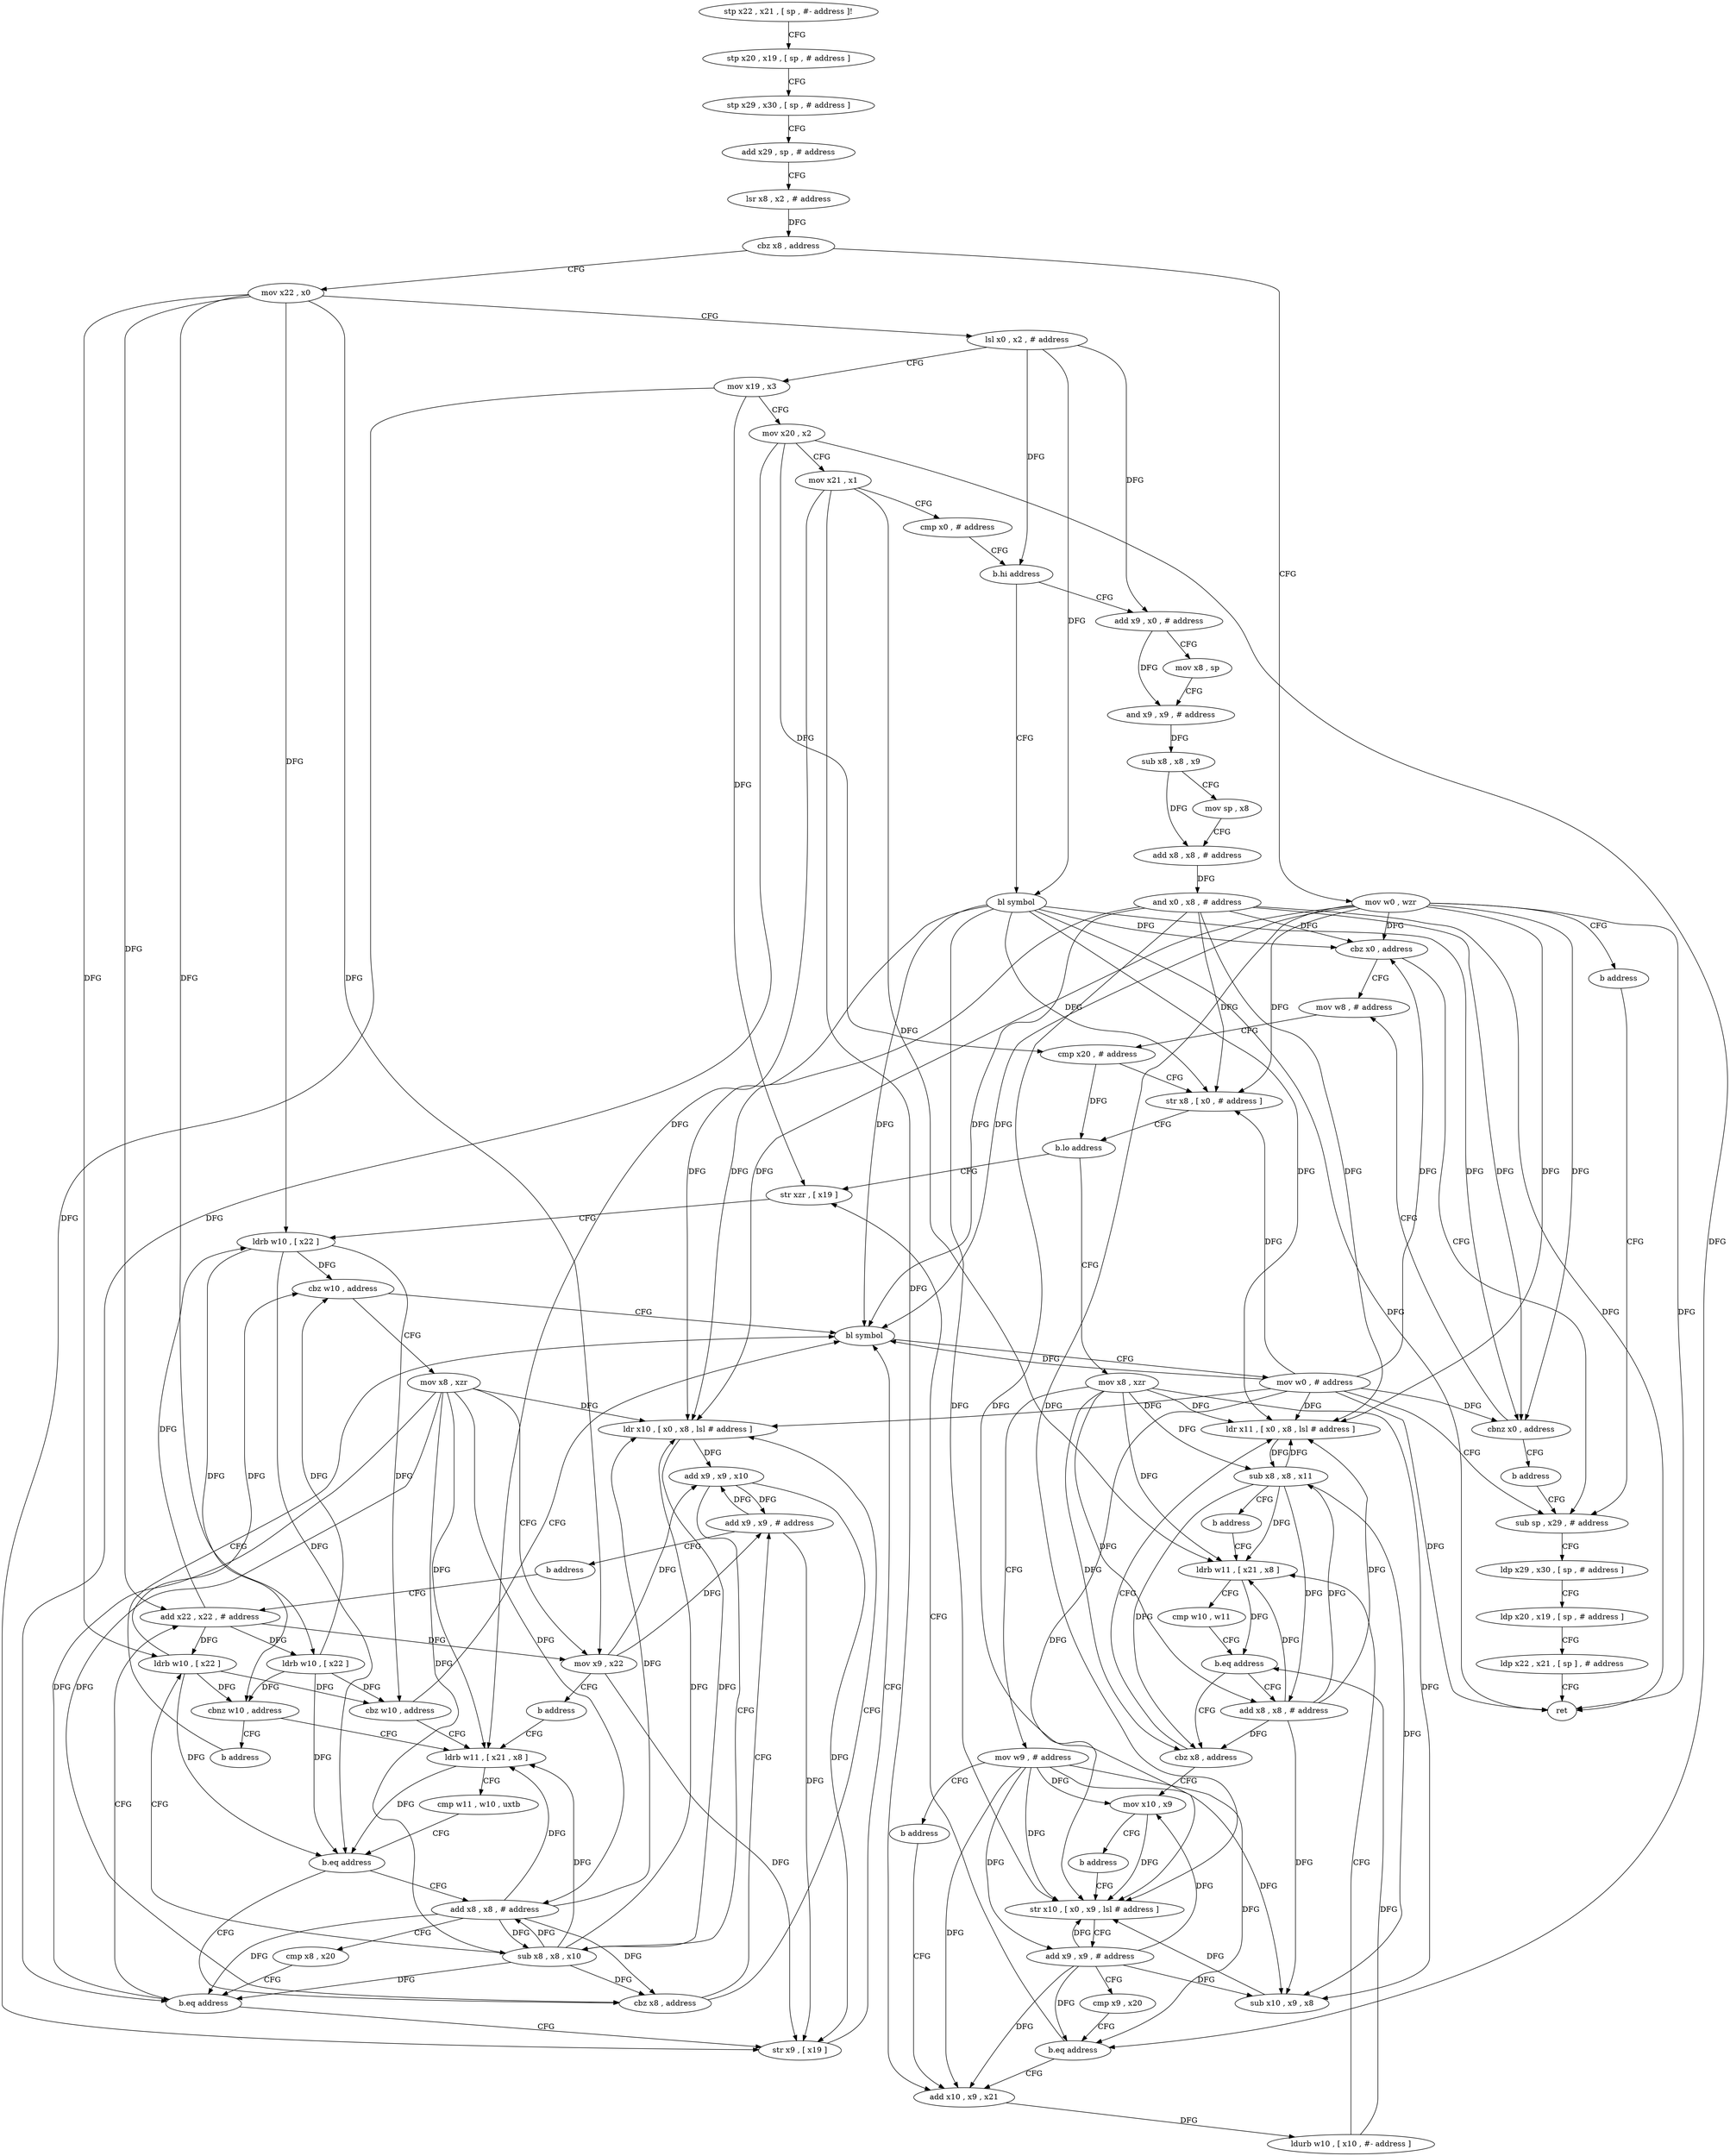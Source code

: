 digraph "func" {
"4260976" [label = "stp x22 , x21 , [ sp , #- address ]!" ]
"4260980" [label = "stp x20 , x19 , [ sp , # address ]" ]
"4260984" [label = "stp x29 , x30 , [ sp , # address ]" ]
"4260988" [label = "add x29 , sp , # address" ]
"4260992" [label = "lsr x8 , x2 , # address" ]
"4260996" [label = "cbz x8 , address" ]
"4261008" [label = "mov x22 , x0" ]
"4261000" [label = "mov w0 , wzr" ]
"4261012" [label = "lsl x0 , x2 , # address" ]
"4261016" [label = "mov x19 , x3" ]
"4261020" [label = "mov x20 , x2" ]
"4261024" [label = "mov x21 , x1" ]
"4261028" [label = "cmp x0 , # address" ]
"4261032" [label = "b.hi address" ]
"4261072" [label = "bl symbol" ]
"4261036" [label = "add x9 , x0 , # address" ]
"4261004" [label = "b address" ]
"4261284" [label = "sub sp , x29 , # address" ]
"4261076" [label = "cbz x0 , address" ]
"4261080" [label = "mov w8 , # address" ]
"4261040" [label = "mov x8 , sp" ]
"4261044" [label = "and x9 , x9 , # address" ]
"4261048" [label = "sub x8 , x8 , x9" ]
"4261052" [label = "mov sp , x8" ]
"4261056" [label = "add x8 , x8 , # address" ]
"4261060" [label = "and x0 , x8 , # address" ]
"4261064" [label = "cbnz x0 , address" ]
"4261068" [label = "b address" ]
"4261288" [label = "ldp x29 , x30 , [ sp , # address ]" ]
"4261292" [label = "ldp x20 , x19 , [ sp , # address ]" ]
"4261296" [label = "ldp x22 , x21 , [ sp ] , # address" ]
"4261300" [label = "ret" ]
"4261084" [label = "cmp x20 , # address" ]
"4261088" [label = "str x8 , [ x0 , # address ]" ]
"4261092" [label = "b.lo address" ]
"4261176" [label = "str xzr , [ x19 ]" ]
"4261096" [label = "mov x8 , xzr" ]
"4261180" [label = "ldrb w10 , [ x22 ]" ]
"4261184" [label = "cbz w10 , address" ]
"4261276" [label = "bl symbol" ]
"4261188" [label = "mov x8 , xzr" ]
"4261100" [label = "mov w9 , # address" ]
"4261104" [label = "b address" ]
"4261132" [label = "add x10 , x9 , x21" ]
"4261280" [label = "mov w0 , # address" ]
"4261192" [label = "mov x9 , x22" ]
"4261196" [label = "b address" ]
"4261224" [label = "ldrb w11 , [ x21 , x8 ]" ]
"4261136" [label = "ldurb w10 , [ x10 , #- address ]" ]
"4261140" [label = "ldrb w11 , [ x21 , x8 ]" ]
"4261228" [label = "cmp w11 , w10 , uxtb" ]
"4261232" [label = "b.eq address" ]
"4261200" [label = "add x8 , x8 , # address" ]
"4261236" [label = "cbz x8 , address" ]
"4261108" [label = "add x8 , x8 , # address" ]
"4261112" [label = "sub x10 , x9 , x8" ]
"4261116" [label = "str x10 , [ x0 , x9 , lsl # address ]" ]
"4261152" [label = "cbz x8 , address" ]
"4261168" [label = "mov x10 , x9" ]
"4261156" [label = "ldr x11 , [ x0 , x8 , lsl # address ]" ]
"4261204" [label = "cmp x8 , x20" ]
"4261208" [label = "b.eq address" ]
"4261272" [label = "str x9 , [ x19 ]" ]
"4261212" [label = "add x22 , x22 , # address" ]
"4261264" [label = "add x9 , x9 , # address" ]
"4261240" [label = "ldr x10 , [ x0 , x8 , lsl # address ]" ]
"4261172" [label = "b address" ]
"4261160" [label = "sub x8 , x8 , x11" ]
"4261164" [label = "b address" ]
"4261216" [label = "ldrb w10 , [ x22 ]" ]
"4261220" [label = "cbz w10 , address" ]
"4261268" [label = "b address" ]
"4261244" [label = "add x9 , x9 , x10" ]
"4261248" [label = "sub x8 , x8 , x10" ]
"4261252" [label = "ldrb w10 , [ x22 ]" ]
"4261256" [label = "cbnz w10 , address" ]
"4261260" [label = "b address" ]
"4261120" [label = "add x9 , x9 , # address" ]
"4261124" [label = "cmp x9 , x20" ]
"4261128" [label = "b.eq address" ]
"4261144" [label = "cmp w10 , w11" ]
"4261148" [label = "b.eq address" ]
"4260976" -> "4260980" [ label = "CFG" ]
"4260980" -> "4260984" [ label = "CFG" ]
"4260984" -> "4260988" [ label = "CFG" ]
"4260988" -> "4260992" [ label = "CFG" ]
"4260992" -> "4260996" [ label = "DFG" ]
"4260996" -> "4261008" [ label = "CFG" ]
"4260996" -> "4261000" [ label = "CFG" ]
"4261008" -> "4261012" [ label = "CFG" ]
"4261008" -> "4261180" [ label = "DFG" ]
"4261008" -> "4261192" [ label = "DFG" ]
"4261008" -> "4261212" [ label = "DFG" ]
"4261008" -> "4261216" [ label = "DFG" ]
"4261008" -> "4261252" [ label = "DFG" ]
"4261000" -> "4261004" [ label = "CFG" ]
"4261000" -> "4261076" [ label = "DFG" ]
"4261000" -> "4261064" [ label = "DFG" ]
"4261000" -> "4261300" [ label = "DFG" ]
"4261000" -> "4261088" [ label = "DFG" ]
"4261000" -> "4261276" [ label = "DFG" ]
"4261000" -> "4261240" [ label = "DFG" ]
"4261000" -> "4261116" [ label = "DFG" ]
"4261000" -> "4261156" [ label = "DFG" ]
"4261012" -> "4261016" [ label = "CFG" ]
"4261012" -> "4261032" [ label = "DFG" ]
"4261012" -> "4261072" [ label = "DFG" ]
"4261012" -> "4261036" [ label = "DFG" ]
"4261016" -> "4261020" [ label = "CFG" ]
"4261016" -> "4261176" [ label = "DFG" ]
"4261016" -> "4261272" [ label = "DFG" ]
"4261020" -> "4261024" [ label = "CFG" ]
"4261020" -> "4261084" [ label = "DFG" ]
"4261020" -> "4261208" [ label = "DFG" ]
"4261020" -> "4261128" [ label = "DFG" ]
"4261024" -> "4261028" [ label = "CFG" ]
"4261024" -> "4261132" [ label = "DFG" ]
"4261024" -> "4261224" [ label = "DFG" ]
"4261024" -> "4261140" [ label = "DFG" ]
"4261028" -> "4261032" [ label = "CFG" ]
"4261032" -> "4261072" [ label = "CFG" ]
"4261032" -> "4261036" [ label = "CFG" ]
"4261072" -> "4261076" [ label = "DFG" ]
"4261072" -> "4261064" [ label = "DFG" ]
"4261072" -> "4261300" [ label = "DFG" ]
"4261072" -> "4261088" [ label = "DFG" ]
"4261072" -> "4261276" [ label = "DFG" ]
"4261072" -> "4261240" [ label = "DFG" ]
"4261072" -> "4261116" [ label = "DFG" ]
"4261072" -> "4261156" [ label = "DFG" ]
"4261036" -> "4261040" [ label = "CFG" ]
"4261036" -> "4261044" [ label = "DFG" ]
"4261004" -> "4261284" [ label = "CFG" ]
"4261284" -> "4261288" [ label = "CFG" ]
"4261076" -> "4261284" [ label = "CFG" ]
"4261076" -> "4261080" [ label = "CFG" ]
"4261080" -> "4261084" [ label = "CFG" ]
"4261040" -> "4261044" [ label = "CFG" ]
"4261044" -> "4261048" [ label = "DFG" ]
"4261048" -> "4261052" [ label = "CFG" ]
"4261048" -> "4261056" [ label = "DFG" ]
"4261052" -> "4261056" [ label = "CFG" ]
"4261056" -> "4261060" [ label = "DFG" ]
"4261060" -> "4261064" [ label = "DFG" ]
"4261060" -> "4261076" [ label = "DFG" ]
"4261060" -> "4261300" [ label = "DFG" ]
"4261060" -> "4261088" [ label = "DFG" ]
"4261060" -> "4261276" [ label = "DFG" ]
"4261060" -> "4261240" [ label = "DFG" ]
"4261060" -> "4261116" [ label = "DFG" ]
"4261060" -> "4261156" [ label = "DFG" ]
"4261064" -> "4261080" [ label = "CFG" ]
"4261064" -> "4261068" [ label = "CFG" ]
"4261068" -> "4261284" [ label = "CFG" ]
"4261288" -> "4261292" [ label = "CFG" ]
"4261292" -> "4261296" [ label = "CFG" ]
"4261296" -> "4261300" [ label = "CFG" ]
"4261084" -> "4261088" [ label = "CFG" ]
"4261084" -> "4261092" [ label = "DFG" ]
"4261088" -> "4261092" [ label = "CFG" ]
"4261092" -> "4261176" [ label = "CFG" ]
"4261092" -> "4261096" [ label = "CFG" ]
"4261176" -> "4261180" [ label = "CFG" ]
"4261096" -> "4261100" [ label = "CFG" ]
"4261096" -> "4261140" [ label = "DFG" ]
"4261096" -> "4261108" [ label = "DFG" ]
"4261096" -> "4261112" [ label = "DFG" ]
"4261096" -> "4261152" [ label = "DFG" ]
"4261096" -> "4261156" [ label = "DFG" ]
"4261096" -> "4261160" [ label = "DFG" ]
"4261180" -> "4261184" [ label = "DFG" ]
"4261180" -> "4261232" [ label = "DFG" ]
"4261180" -> "4261220" [ label = "DFG" ]
"4261180" -> "4261256" [ label = "DFG" ]
"4261184" -> "4261276" [ label = "CFG" ]
"4261184" -> "4261188" [ label = "CFG" ]
"4261276" -> "4261280" [ label = "CFG" ]
"4261188" -> "4261192" [ label = "CFG" ]
"4261188" -> "4261224" [ label = "DFG" ]
"4261188" -> "4261200" [ label = "DFG" ]
"4261188" -> "4261208" [ label = "DFG" ]
"4261188" -> "4261236" [ label = "DFG" ]
"4261188" -> "4261240" [ label = "DFG" ]
"4261188" -> "4261248" [ label = "DFG" ]
"4261100" -> "4261104" [ label = "CFG" ]
"4261100" -> "4261132" [ label = "DFG" ]
"4261100" -> "4261112" [ label = "DFG" ]
"4261100" -> "4261116" [ label = "DFG" ]
"4261100" -> "4261120" [ label = "DFG" ]
"4261100" -> "4261128" [ label = "DFG" ]
"4261100" -> "4261168" [ label = "DFG" ]
"4261104" -> "4261132" [ label = "CFG" ]
"4261132" -> "4261136" [ label = "DFG" ]
"4261280" -> "4261284" [ label = "CFG" ]
"4261280" -> "4261076" [ label = "DFG" ]
"4261280" -> "4261064" [ label = "DFG" ]
"4261280" -> "4261088" [ label = "DFG" ]
"4261280" -> "4261276" [ label = "DFG" ]
"4261280" -> "4261300" [ label = "DFG" ]
"4261280" -> "4261240" [ label = "DFG" ]
"4261280" -> "4261116" [ label = "DFG" ]
"4261280" -> "4261156" [ label = "DFG" ]
"4261192" -> "4261196" [ label = "CFG" ]
"4261192" -> "4261272" [ label = "DFG" ]
"4261192" -> "4261264" [ label = "DFG" ]
"4261192" -> "4261244" [ label = "DFG" ]
"4261196" -> "4261224" [ label = "CFG" ]
"4261224" -> "4261228" [ label = "CFG" ]
"4261224" -> "4261232" [ label = "DFG" ]
"4261136" -> "4261140" [ label = "CFG" ]
"4261136" -> "4261148" [ label = "DFG" ]
"4261140" -> "4261144" [ label = "CFG" ]
"4261140" -> "4261148" [ label = "DFG" ]
"4261228" -> "4261232" [ label = "CFG" ]
"4261232" -> "4261200" [ label = "CFG" ]
"4261232" -> "4261236" [ label = "CFG" ]
"4261200" -> "4261204" [ label = "CFG" ]
"4261200" -> "4261224" [ label = "DFG" ]
"4261200" -> "4261208" [ label = "DFG" ]
"4261200" -> "4261236" [ label = "DFG" ]
"4261200" -> "4261240" [ label = "DFG" ]
"4261200" -> "4261248" [ label = "DFG" ]
"4261236" -> "4261264" [ label = "CFG" ]
"4261236" -> "4261240" [ label = "CFG" ]
"4261108" -> "4261112" [ label = "DFG" ]
"4261108" -> "4261140" [ label = "DFG" ]
"4261108" -> "4261152" [ label = "DFG" ]
"4261108" -> "4261156" [ label = "DFG" ]
"4261108" -> "4261160" [ label = "DFG" ]
"4261112" -> "4261116" [ label = "DFG" ]
"4261116" -> "4261120" [ label = "CFG" ]
"4261152" -> "4261168" [ label = "CFG" ]
"4261152" -> "4261156" [ label = "CFG" ]
"4261168" -> "4261172" [ label = "CFG" ]
"4261168" -> "4261116" [ label = "DFG" ]
"4261156" -> "4261160" [ label = "DFG" ]
"4261204" -> "4261208" [ label = "CFG" ]
"4261208" -> "4261272" [ label = "CFG" ]
"4261208" -> "4261212" [ label = "CFG" ]
"4261272" -> "4261276" [ label = "CFG" ]
"4261212" -> "4261216" [ label = "DFG" ]
"4261212" -> "4261180" [ label = "DFG" ]
"4261212" -> "4261192" [ label = "DFG" ]
"4261212" -> "4261252" [ label = "DFG" ]
"4261264" -> "4261268" [ label = "CFG" ]
"4261264" -> "4261272" [ label = "DFG" ]
"4261264" -> "4261244" [ label = "DFG" ]
"4261240" -> "4261244" [ label = "DFG" ]
"4261240" -> "4261248" [ label = "DFG" ]
"4261172" -> "4261116" [ label = "CFG" ]
"4261160" -> "4261164" [ label = "CFG" ]
"4261160" -> "4261140" [ label = "DFG" ]
"4261160" -> "4261108" [ label = "DFG" ]
"4261160" -> "4261112" [ label = "DFG" ]
"4261160" -> "4261152" [ label = "DFG" ]
"4261160" -> "4261156" [ label = "DFG" ]
"4261164" -> "4261140" [ label = "CFG" ]
"4261216" -> "4261220" [ label = "DFG" ]
"4261216" -> "4261184" [ label = "DFG" ]
"4261216" -> "4261232" [ label = "DFG" ]
"4261216" -> "4261256" [ label = "DFG" ]
"4261220" -> "4261276" [ label = "CFG" ]
"4261220" -> "4261224" [ label = "CFG" ]
"4261268" -> "4261212" [ label = "CFG" ]
"4261244" -> "4261248" [ label = "CFG" ]
"4261244" -> "4261272" [ label = "DFG" ]
"4261244" -> "4261264" [ label = "DFG" ]
"4261248" -> "4261252" [ label = "CFG" ]
"4261248" -> "4261224" [ label = "DFG" ]
"4261248" -> "4261200" [ label = "DFG" ]
"4261248" -> "4261236" [ label = "DFG" ]
"4261248" -> "4261240" [ label = "DFG" ]
"4261248" -> "4261208" [ label = "DFG" ]
"4261252" -> "4261256" [ label = "DFG" ]
"4261252" -> "4261184" [ label = "DFG" ]
"4261252" -> "4261232" [ label = "DFG" ]
"4261252" -> "4261220" [ label = "DFG" ]
"4261256" -> "4261224" [ label = "CFG" ]
"4261256" -> "4261260" [ label = "CFG" ]
"4261260" -> "4261276" [ label = "CFG" ]
"4261120" -> "4261124" [ label = "CFG" ]
"4261120" -> "4261132" [ label = "DFG" ]
"4261120" -> "4261112" [ label = "DFG" ]
"4261120" -> "4261116" [ label = "DFG" ]
"4261120" -> "4261128" [ label = "DFG" ]
"4261120" -> "4261168" [ label = "DFG" ]
"4261124" -> "4261128" [ label = "CFG" ]
"4261128" -> "4261176" [ label = "CFG" ]
"4261128" -> "4261132" [ label = "CFG" ]
"4261144" -> "4261148" [ label = "CFG" ]
"4261148" -> "4261108" [ label = "CFG" ]
"4261148" -> "4261152" [ label = "CFG" ]
}
